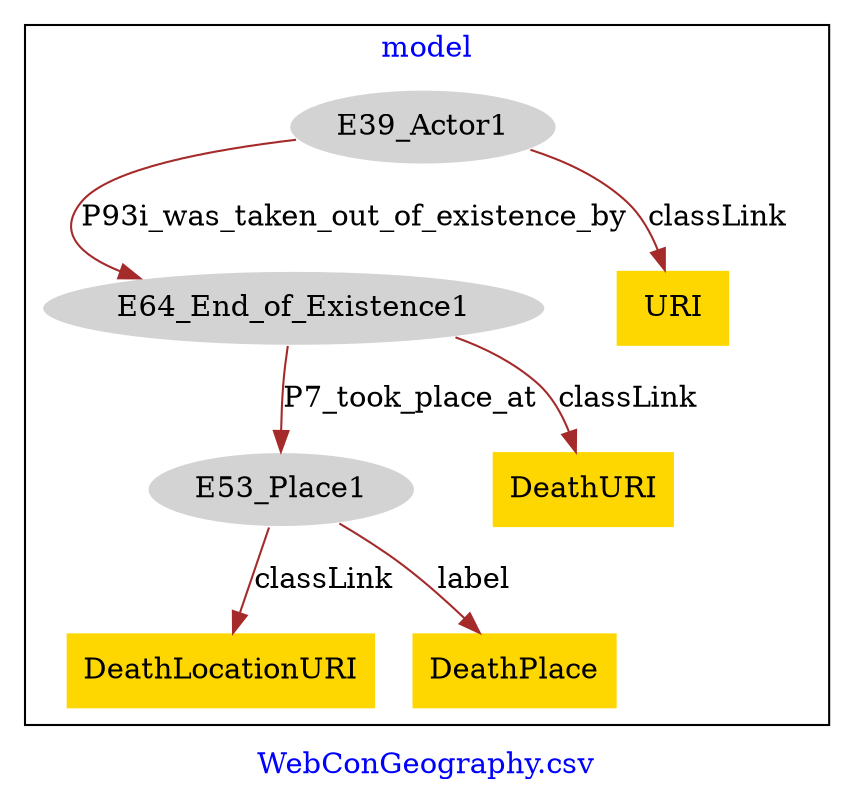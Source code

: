digraph n0 {
fontcolor="blue"
remincross="true"
label="WebConGeography.csv"
subgraph cluster {
label="model"
n2[style="filled",color="white",fillcolor="lightgray",label="E39_Actor1"];
n3[style="filled",color="white",fillcolor="lightgray",label="E64_End_of_Existence1"];
n4[style="filled",color="white",fillcolor="lightgray",label="E53_Place1"];
n5[shape="plaintext",style="filled",fillcolor="gold",label="DeathLocationURI"];
n6[shape="plaintext",style="filled",fillcolor="gold",label="URI"];
n7[shape="plaintext",style="filled",fillcolor="gold",label="DeathPlace"];
n8[shape="plaintext",style="filled",fillcolor="gold",label="DeathURI"];
}
n2 -> n3[color="brown",fontcolor="black",label="P93i_was_taken_out_of_existence_by"]
n3 -> n4[color="brown",fontcolor="black",label="P7_took_place_at"]
n4 -> n5[color="brown",fontcolor="black",label="classLink"]
n2 -> n6[color="brown",fontcolor="black",label="classLink"]
n4 -> n7[color="brown",fontcolor="black",label="label"]
n3 -> n8[color="brown",fontcolor="black",label="classLink"]
}
